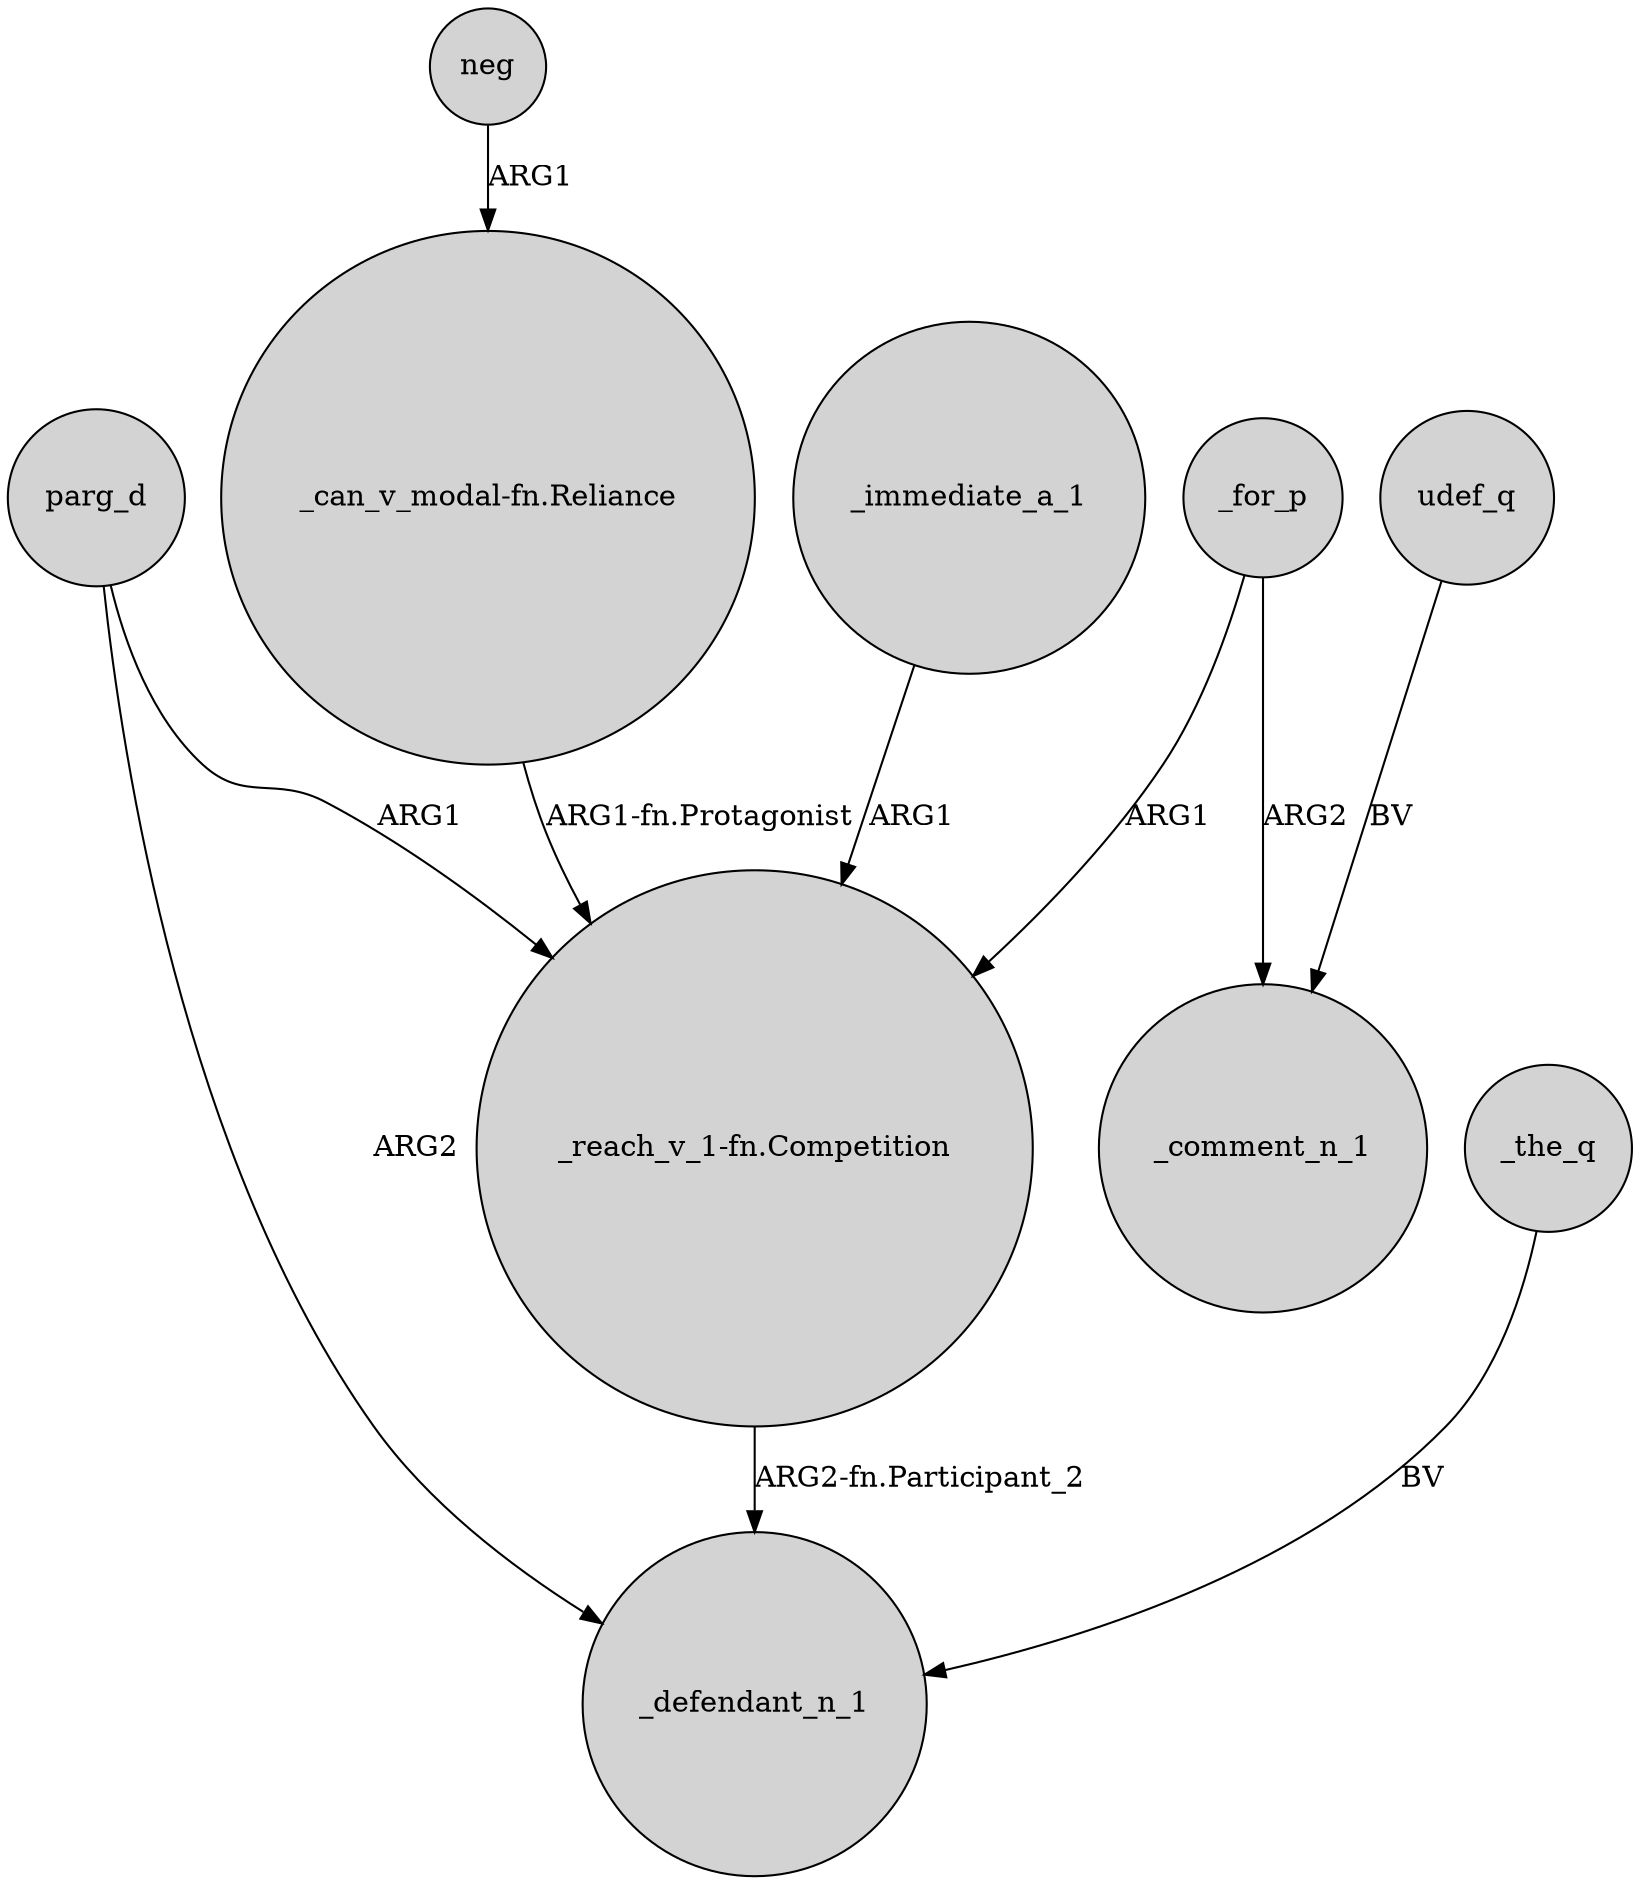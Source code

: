 digraph {
	node [shape=circle style=filled]
	parg_d -> _defendant_n_1 [label=ARG2]
	neg -> "_can_v_modal-fn.Reliance" [label=ARG1]
	udef_q -> _comment_n_1 [label=BV]
	"_can_v_modal-fn.Reliance" -> "_reach_v_1-fn.Competition" [label="ARG1-fn.Protagonist"]
	_the_q -> _defendant_n_1 [label=BV]
	_for_p -> "_reach_v_1-fn.Competition" [label=ARG1]
	parg_d -> "_reach_v_1-fn.Competition" [label=ARG1]
	_immediate_a_1 -> "_reach_v_1-fn.Competition" [label=ARG1]
	_for_p -> _comment_n_1 [label=ARG2]
	"_reach_v_1-fn.Competition" -> _defendant_n_1 [label="ARG2-fn.Participant_2"]
}
